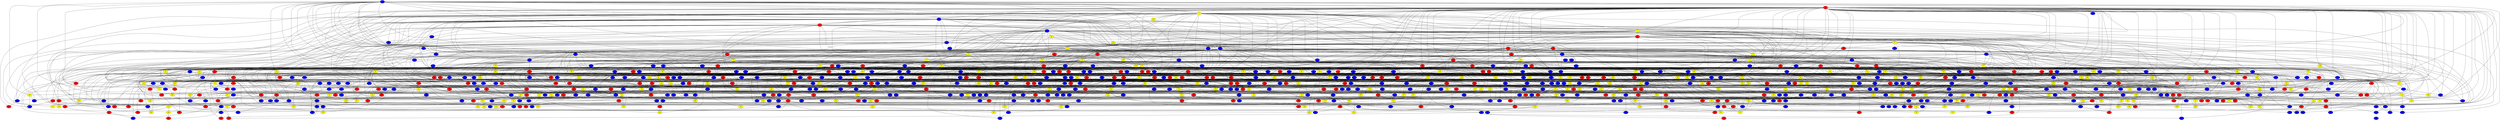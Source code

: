graph {
0 [style = filled fillcolor = blue];
1 [style = filled fillcolor = red];
2 [style = filled fillcolor = yellow];
3 [style = filled fillcolor = blue];
4 [style = filled fillcolor = yellow];
5 [style = filled fillcolor = red];
6 [style = filled fillcolor = blue];
7 [style = filled fillcolor = red];
8 [style = filled fillcolor = blue];
9 [style = filled fillcolor = yellow];
10 [style = filled fillcolor = blue];
11 [style = filled fillcolor = red];
12 [style = filled fillcolor = red];
13 [style = filled fillcolor = yellow];
14 [style = filled fillcolor = blue];
15 [style = filled fillcolor = yellow];
16 [style = filled fillcolor = red];
17 [style = filled fillcolor = blue];
18 [style = filled fillcolor = blue];
19 [style = filled fillcolor = yellow];
20 [style = filled fillcolor = blue];
21 [style = filled fillcolor = blue];
22 [style = filled fillcolor = yellow];
23 [style = filled fillcolor = blue];
24 [style = filled fillcolor = blue];
25 [style = filled fillcolor = red];
26 [style = filled fillcolor = blue];
27 [style = filled fillcolor = yellow];
28 [style = filled fillcolor = yellow];
29 [style = filled fillcolor = blue];
30 [style = filled fillcolor = blue];
31 [style = filled fillcolor = red];
32 [style = filled fillcolor = red];
33 [style = filled fillcolor = yellow];
34 [style = filled fillcolor = yellow];
35 [style = filled fillcolor = blue];
36 [style = filled fillcolor = red];
37 [style = filled fillcolor = red];
38 [style = filled fillcolor = blue];
39 [style = filled fillcolor = blue];
40 [style = filled fillcolor = yellow];
41 [style = filled fillcolor = red];
42 [style = filled fillcolor = red];
43 [style = filled fillcolor = yellow];
44 [style = filled fillcolor = yellow];
45 [style = filled fillcolor = red];
46 [style = filled fillcolor = yellow];
47 [style = filled fillcolor = yellow];
48 [style = filled fillcolor = red];
49 [style = filled fillcolor = red];
50 [style = filled fillcolor = blue];
51 [style = filled fillcolor = red];
52 [style = filled fillcolor = yellow];
53 [style = filled fillcolor = blue];
54 [style = filled fillcolor = yellow];
55 [style = filled fillcolor = red];
56 [style = filled fillcolor = yellow];
57 [style = filled fillcolor = red];
58 [style = filled fillcolor = red];
59 [style = filled fillcolor = red];
60 [style = filled fillcolor = red];
61 [style = filled fillcolor = red];
62 [style = filled fillcolor = yellow];
63 [style = filled fillcolor = blue];
64 [style = filled fillcolor = red];
65 [style = filled fillcolor = yellow];
66 [style = filled fillcolor = blue];
67 [style = filled fillcolor = blue];
68 [style = filled fillcolor = yellow];
69 [style = filled fillcolor = blue];
70 [style = filled fillcolor = blue];
71 [style = filled fillcolor = yellow];
72 [style = filled fillcolor = blue];
73 [style = filled fillcolor = yellow];
74 [style = filled fillcolor = blue];
75 [style = filled fillcolor = blue];
76 [style = filled fillcolor = blue];
77 [style = filled fillcolor = blue];
78 [style = filled fillcolor = yellow];
79 [style = filled fillcolor = red];
80 [style = filled fillcolor = blue];
81 [style = filled fillcolor = yellow];
82 [style = filled fillcolor = blue];
83 [style = filled fillcolor = red];
84 [style = filled fillcolor = red];
85 [style = filled fillcolor = blue];
86 [style = filled fillcolor = yellow];
87 [style = filled fillcolor = yellow];
88 [style = filled fillcolor = red];
89 [style = filled fillcolor = red];
90 [style = filled fillcolor = yellow];
91 [style = filled fillcolor = blue];
92 [style = filled fillcolor = red];
93 [style = filled fillcolor = blue];
94 [style = filled fillcolor = blue];
95 [style = filled fillcolor = blue];
96 [style = filled fillcolor = yellow];
97 [style = filled fillcolor = blue];
98 [style = filled fillcolor = red];
99 [style = filled fillcolor = blue];
100 [style = filled fillcolor = red];
101 [style = filled fillcolor = blue];
102 [style = filled fillcolor = blue];
103 [style = filled fillcolor = blue];
104 [style = filled fillcolor = blue];
105 [style = filled fillcolor = blue];
106 [style = filled fillcolor = yellow];
107 [style = filled fillcolor = red];
108 [style = filled fillcolor = yellow];
109 [style = filled fillcolor = blue];
110 [style = filled fillcolor = blue];
111 [style = filled fillcolor = blue];
112 [style = filled fillcolor = blue];
113 [style = filled fillcolor = blue];
114 [style = filled fillcolor = blue];
115 [style = filled fillcolor = yellow];
116 [style = filled fillcolor = yellow];
117 [style = filled fillcolor = blue];
118 [style = filled fillcolor = yellow];
119 [style = filled fillcolor = blue];
120 [style = filled fillcolor = red];
121 [style = filled fillcolor = blue];
122 [style = filled fillcolor = red];
123 [style = filled fillcolor = blue];
124 [style = filled fillcolor = red];
125 [style = filled fillcolor = yellow];
126 [style = filled fillcolor = blue];
127 [style = filled fillcolor = blue];
128 [style = filled fillcolor = yellow];
129 [style = filled fillcolor = red];
130 [style = filled fillcolor = yellow];
131 [style = filled fillcolor = yellow];
132 [style = filled fillcolor = blue];
133 [style = filled fillcolor = red];
134 [style = filled fillcolor = red];
135 [style = filled fillcolor = blue];
136 [style = filled fillcolor = red];
137 [style = filled fillcolor = blue];
138 [style = filled fillcolor = yellow];
139 [style = filled fillcolor = red];
140 [style = filled fillcolor = red];
141 [style = filled fillcolor = yellow];
142 [style = filled fillcolor = blue];
143 [style = filled fillcolor = blue];
144 [style = filled fillcolor = yellow];
145 [style = filled fillcolor = blue];
146 [style = filled fillcolor = red];
147 [style = filled fillcolor = red];
148 [style = filled fillcolor = yellow];
149 [style = filled fillcolor = blue];
150 [style = filled fillcolor = yellow];
151 [style = filled fillcolor = blue];
152 [style = filled fillcolor = red];
153 [style = filled fillcolor = blue];
154 [style = filled fillcolor = blue];
155 [style = filled fillcolor = yellow];
156 [style = filled fillcolor = yellow];
157 [style = filled fillcolor = yellow];
158 [style = filled fillcolor = blue];
159 [style = filled fillcolor = blue];
160 [style = filled fillcolor = red];
161 [style = filled fillcolor = blue];
162 [style = filled fillcolor = red];
163 [style = filled fillcolor = blue];
164 [style = filled fillcolor = red];
165 [style = filled fillcolor = yellow];
166 [style = filled fillcolor = yellow];
167 [style = filled fillcolor = blue];
168 [style = filled fillcolor = yellow];
169 [style = filled fillcolor = red];
170 [style = filled fillcolor = red];
171 [style = filled fillcolor = blue];
172 [style = filled fillcolor = yellow];
173 [style = filled fillcolor = blue];
174 [style = filled fillcolor = red];
175 [style = filled fillcolor = red];
176 [style = filled fillcolor = red];
177 [style = filled fillcolor = yellow];
178 [style = filled fillcolor = yellow];
179 [style = filled fillcolor = red];
180 [style = filled fillcolor = blue];
181 [style = filled fillcolor = red];
182 [style = filled fillcolor = yellow];
183 [style = filled fillcolor = yellow];
184 [style = filled fillcolor = red];
185 [style = filled fillcolor = yellow];
186 [style = filled fillcolor = red];
187 [style = filled fillcolor = red];
188 [style = filled fillcolor = blue];
189 [style = filled fillcolor = red];
190 [style = filled fillcolor = blue];
191 [style = filled fillcolor = blue];
192 [style = filled fillcolor = yellow];
193 [style = filled fillcolor = blue];
194 [style = filled fillcolor = blue];
195 [style = filled fillcolor = red];
196 [style = filled fillcolor = yellow];
197 [style = filled fillcolor = blue];
198 [style = filled fillcolor = yellow];
199 [style = filled fillcolor = blue];
200 [style = filled fillcolor = blue];
201 [style = filled fillcolor = red];
202 [style = filled fillcolor = blue];
203 [style = filled fillcolor = blue];
204 [style = filled fillcolor = blue];
205 [style = filled fillcolor = blue];
206 [style = filled fillcolor = blue];
207 [style = filled fillcolor = blue];
208 [style = filled fillcolor = blue];
209 [style = filled fillcolor = blue];
210 [style = filled fillcolor = blue];
211 [style = filled fillcolor = blue];
212 [style = filled fillcolor = red];
213 [style = filled fillcolor = red];
214 [style = filled fillcolor = blue];
215 [style = filled fillcolor = yellow];
216 [style = filled fillcolor = blue];
217 [style = filled fillcolor = red];
218 [style = filled fillcolor = yellow];
219 [style = filled fillcolor = yellow];
220 [style = filled fillcolor = red];
221 [style = filled fillcolor = blue];
222 [style = filled fillcolor = red];
223 [style = filled fillcolor = yellow];
224 [style = filled fillcolor = yellow];
225 [style = filled fillcolor = blue];
226 [style = filled fillcolor = blue];
227 [style = filled fillcolor = yellow];
228 [style = filled fillcolor = blue];
229 [style = filled fillcolor = yellow];
230 [style = filled fillcolor = blue];
231 [style = filled fillcolor = blue];
232 [style = filled fillcolor = blue];
233 [style = filled fillcolor = red];
234 [style = filled fillcolor = red];
235 [style = filled fillcolor = yellow];
236 [style = filled fillcolor = blue];
237 [style = filled fillcolor = yellow];
238 [style = filled fillcolor = red];
239 [style = filled fillcolor = red];
240 [style = filled fillcolor = red];
241 [style = filled fillcolor = yellow];
242 [style = filled fillcolor = yellow];
243 [style = filled fillcolor = red];
244 [style = filled fillcolor = blue];
245 [style = filled fillcolor = blue];
246 [style = filled fillcolor = red];
247 [style = filled fillcolor = yellow];
248 [style = filled fillcolor = blue];
249 [style = filled fillcolor = yellow];
250 [style = filled fillcolor = blue];
251 [style = filled fillcolor = blue];
252 [style = filled fillcolor = blue];
253 [style = filled fillcolor = blue];
254 [style = filled fillcolor = blue];
255 [style = filled fillcolor = blue];
256 [style = filled fillcolor = blue];
257 [style = filled fillcolor = red];
258 [style = filled fillcolor = yellow];
259 [style = filled fillcolor = yellow];
260 [style = filled fillcolor = red];
261 [style = filled fillcolor = red];
262 [style = filled fillcolor = yellow];
263 [style = filled fillcolor = blue];
264 [style = filled fillcolor = red];
265 [style = filled fillcolor = blue];
266 [style = filled fillcolor = blue];
267 [style = filled fillcolor = blue];
268 [style = filled fillcolor = red];
269 [style = filled fillcolor = blue];
270 [style = filled fillcolor = red];
271 [style = filled fillcolor = yellow];
272 [style = filled fillcolor = blue];
273 [style = filled fillcolor = red];
274 [style = filled fillcolor = blue];
275 [style = filled fillcolor = red];
276 [style = filled fillcolor = blue];
277 [style = filled fillcolor = red];
278 [style = filled fillcolor = blue];
279 [style = filled fillcolor = red];
280 [style = filled fillcolor = blue];
281 [style = filled fillcolor = yellow];
282 [style = filled fillcolor = red];
283 [style = filled fillcolor = blue];
284 [style = filled fillcolor = red];
285 [style = filled fillcolor = yellow];
286 [style = filled fillcolor = blue];
287 [style = filled fillcolor = yellow];
288 [style = filled fillcolor = blue];
289 [style = filled fillcolor = blue];
290 [style = filled fillcolor = blue];
291 [style = filled fillcolor = blue];
292 [style = filled fillcolor = yellow];
293 [style = filled fillcolor = blue];
294 [style = filled fillcolor = yellow];
295 [style = filled fillcolor = blue];
296 [style = filled fillcolor = yellow];
297 [style = filled fillcolor = blue];
298 [style = filled fillcolor = blue];
299 [style = filled fillcolor = blue];
300 [style = filled fillcolor = blue];
301 [style = filled fillcolor = blue];
302 [style = filled fillcolor = blue];
303 [style = filled fillcolor = yellow];
304 [style = filled fillcolor = yellow];
305 [style = filled fillcolor = blue];
306 [style = filled fillcolor = blue];
307 [style = filled fillcolor = yellow];
308 [style = filled fillcolor = blue];
309 [style = filled fillcolor = blue];
310 [style = filled fillcolor = yellow];
311 [style = filled fillcolor = blue];
312 [style = filled fillcolor = blue];
313 [style = filled fillcolor = blue];
314 [style = filled fillcolor = blue];
315 [style = filled fillcolor = red];
316 [style = filled fillcolor = blue];
317 [style = filled fillcolor = blue];
318 [style = filled fillcolor = yellow];
319 [style = filled fillcolor = yellow];
320 [style = filled fillcolor = red];
321 [style = filled fillcolor = blue];
322 [style = filled fillcolor = yellow];
323 [style = filled fillcolor = blue];
324 [style = filled fillcolor = blue];
325 [style = filled fillcolor = red];
326 [style = filled fillcolor = blue];
327 [style = filled fillcolor = yellow];
328 [style = filled fillcolor = blue];
329 [style = filled fillcolor = yellow];
330 [style = filled fillcolor = red];
331 [style = filled fillcolor = yellow];
332 [style = filled fillcolor = yellow];
333 [style = filled fillcolor = yellow];
334 [style = filled fillcolor = yellow];
335 [style = filled fillcolor = blue];
336 [style = filled fillcolor = blue];
337 [style = filled fillcolor = blue];
338 [style = filled fillcolor = yellow];
339 [style = filled fillcolor = yellow];
340 [style = filled fillcolor = blue];
341 [style = filled fillcolor = blue];
342 [style = filled fillcolor = yellow];
343 [style = filled fillcolor = red];
344 [style = filled fillcolor = blue];
345 [style = filled fillcolor = blue];
346 [style = filled fillcolor = blue];
347 [style = filled fillcolor = blue];
348 [style = filled fillcolor = yellow];
349 [style = filled fillcolor = yellow];
350 [style = filled fillcolor = blue];
351 [style = filled fillcolor = yellow];
352 [style = filled fillcolor = red];
353 [style = filled fillcolor = red];
354 [style = filled fillcolor = yellow];
355 [style = filled fillcolor = yellow];
356 [style = filled fillcolor = blue];
357 [style = filled fillcolor = red];
358 [style = filled fillcolor = yellow];
359 [style = filled fillcolor = blue];
360 [style = filled fillcolor = blue];
361 [style = filled fillcolor = red];
362 [style = filled fillcolor = red];
363 [style = filled fillcolor = yellow];
364 [style = filled fillcolor = yellow];
365 [style = filled fillcolor = red];
366 [style = filled fillcolor = red];
367 [style = filled fillcolor = blue];
368 [style = filled fillcolor = yellow];
369 [style = filled fillcolor = blue];
370 [style = filled fillcolor = yellow];
371 [style = filled fillcolor = yellow];
372 [style = filled fillcolor = blue];
373 [style = filled fillcolor = blue];
374 [style = filled fillcolor = blue];
375 [style = filled fillcolor = blue];
376 [style = filled fillcolor = red];
377 [style = filled fillcolor = blue];
378 [style = filled fillcolor = red];
379 [style = filled fillcolor = blue];
380 [style = filled fillcolor = blue];
381 [style = filled fillcolor = red];
382 [style = filled fillcolor = blue];
383 [style = filled fillcolor = blue];
384 [style = filled fillcolor = yellow];
385 [style = filled fillcolor = blue];
386 [style = filled fillcolor = red];
387 [style = filled fillcolor = blue];
388 [style = filled fillcolor = yellow];
389 [style = filled fillcolor = blue];
390 [style = filled fillcolor = blue];
391 [style = filled fillcolor = blue];
392 [style = filled fillcolor = yellow];
393 [style = filled fillcolor = yellow];
394 [style = filled fillcolor = blue];
395 [style = filled fillcolor = yellow];
396 [style = filled fillcolor = blue];
397 [style = filled fillcolor = blue];
398 [style = filled fillcolor = red];
399 [style = filled fillcolor = blue];
400 [style = filled fillcolor = blue];
401 [style = filled fillcolor = blue];
402 [style = filled fillcolor = blue];
403 [style = filled fillcolor = blue];
404 [style = filled fillcolor = blue];
405 [style = filled fillcolor = red];
406 [style = filled fillcolor = yellow];
407 [style = filled fillcolor = blue];
408 [style = filled fillcolor = yellow];
409 [style = filled fillcolor = blue];
410 [style = filled fillcolor = red];
411 [style = filled fillcolor = red];
412 [style = filled fillcolor = blue];
413 [style = filled fillcolor = yellow];
414 [style = filled fillcolor = red];
415 [style = filled fillcolor = red];
416 [style = filled fillcolor = red];
417 [style = filled fillcolor = blue];
418 [style = filled fillcolor = blue];
419 [style = filled fillcolor = blue];
420 [style = filled fillcolor = red];
421 [style = filled fillcolor = blue];
422 [style = filled fillcolor = red];
423 [style = filled fillcolor = blue];
424 [style = filled fillcolor = blue];
425 [style = filled fillcolor = red];
426 [style = filled fillcolor = yellow];
427 [style = filled fillcolor = blue];
428 [style = filled fillcolor = yellow];
429 [style = filled fillcolor = yellow];
430 [style = filled fillcolor = blue];
431 [style = filled fillcolor = yellow];
432 [style = filled fillcolor = blue];
433 [style = filled fillcolor = blue];
434 [style = filled fillcolor = blue];
435 [style = filled fillcolor = red];
436 [style = filled fillcolor = blue];
437 [style = filled fillcolor = blue];
438 [style = filled fillcolor = blue];
439 [style = filled fillcolor = yellow];
440 [style = filled fillcolor = red];
441 [style = filled fillcolor = blue];
442 [style = filled fillcolor = yellow];
443 [style = filled fillcolor = blue];
444 [style = filled fillcolor = blue];
445 [style = filled fillcolor = red];
446 [style = filled fillcolor = yellow];
447 [style = filled fillcolor = red];
448 [style = filled fillcolor = yellow];
449 [style = filled fillcolor = blue];
450 [style = filled fillcolor = red];
451 [style = filled fillcolor = yellow];
452 [style = filled fillcolor = blue];
453 [style = filled fillcolor = yellow];
454 [style = filled fillcolor = red];
455 [style = filled fillcolor = red];
456 [style = filled fillcolor = blue];
457 [style = filled fillcolor = yellow];
458 [style = filled fillcolor = red];
459 [style = filled fillcolor = blue];
460 [style = filled fillcolor = yellow];
461 [style = filled fillcolor = red];
462 [style = filled fillcolor = blue];
463 [style = filled fillcolor = red];
464 [style = filled fillcolor = blue];
465 [style = filled fillcolor = yellow];
466 [style = filled fillcolor = red];
467 [style = filled fillcolor = red];
468 [style = filled fillcolor = yellow];
469 [style = filled fillcolor = blue];
470 [style = filled fillcolor = yellow];
471 [style = filled fillcolor = red];
472 [style = filled fillcolor = blue];
473 [style = filled fillcolor = blue];
474 [style = filled fillcolor = yellow];
475 [style = filled fillcolor = blue];
476 [style = filled fillcolor = red];
477 [style = filled fillcolor = yellow];
478 [style = filled fillcolor = blue];
479 [style = filled fillcolor = red];
480 [style = filled fillcolor = blue];
481 [style = filled fillcolor = blue];
482 [style = filled fillcolor = yellow];
483 [style = filled fillcolor = red];
484 [style = filled fillcolor = blue];
485 [style = filled fillcolor = blue];
486 [style = filled fillcolor = blue];
487 [style = filled fillcolor = blue];
488 [style = filled fillcolor = yellow];
489 [style = filled fillcolor = blue];
490 [style = filled fillcolor = yellow];
491 [style = filled fillcolor = blue];
492 [style = filled fillcolor = yellow];
493 [style = filled fillcolor = blue];
494 [style = filled fillcolor = blue];
495 [style = filled fillcolor = red];
496 [style = filled fillcolor = yellow];
497 [style = filled fillcolor = blue];
498 [style = filled fillcolor = red];
499 [style = filled fillcolor = yellow];
500 [style = filled fillcolor = red];
501 [style = filled fillcolor = red];
502 [style = filled fillcolor = yellow];
503 [style = filled fillcolor = red];
504 [style = filled fillcolor = blue];
505 [style = filled fillcolor = red];
506 [style = filled fillcolor = yellow];
507 [style = filled fillcolor = blue];
508 [style = filled fillcolor = red];
509 [style = filled fillcolor = red];
510 [style = filled fillcolor = red];
511 [style = filled fillcolor = yellow];
512 [style = filled fillcolor = yellow];
513 [style = filled fillcolor = red];
514 [style = filled fillcolor = blue];
515 [style = filled fillcolor = blue];
516 [style = filled fillcolor = blue];
517 [style = filled fillcolor = blue];
518 [style = filled fillcolor = yellow];
519 [style = filled fillcolor = red];
520 [style = filled fillcolor = yellow];
521 [style = filled fillcolor = yellow];
522 [style = filled fillcolor = blue];
523 [style = filled fillcolor = blue];
524 [style = filled fillcolor = red];
525 [style = filled fillcolor = red];
526 [style = filled fillcolor = blue];
527 [style = filled fillcolor = yellow];
528 [style = filled fillcolor = red];
529 [style = filled fillcolor = red];
530 [style = filled fillcolor = yellow];
531 [style = filled fillcolor = red];
532 [style = filled fillcolor = blue];
533 [style = filled fillcolor = blue];
534 [style = filled fillcolor = red];
535 [style = filled fillcolor = blue];
536 [style = filled fillcolor = yellow];
537 [style = filled fillcolor = blue];
538 [style = filled fillcolor = red];
539 [style = filled fillcolor = blue];
540 [style = filled fillcolor = yellow];
541 [style = filled fillcolor = red];
542 [style = filled fillcolor = blue];
543 [style = filled fillcolor = red];
544 [style = filled fillcolor = red];
545 [style = filled fillcolor = blue];
546 [style = filled fillcolor = yellow];
547 [style = filled fillcolor = blue];
548 [style = filled fillcolor = blue];
549 [style = filled fillcolor = red];
550 [style = filled fillcolor = blue];
551 [style = filled fillcolor = yellow];
552 [style = filled fillcolor = blue];
553 [style = filled fillcolor = blue];
554 [style = filled fillcolor = yellow];
555 [style = filled fillcolor = blue];
556 [style = filled fillcolor = blue];
557 [style = filled fillcolor = blue];
558 [style = filled fillcolor = blue];
559 [style = filled fillcolor = blue];
560 [style = filled fillcolor = yellow];
561 [style = filled fillcolor = yellow];
562 [style = filled fillcolor = blue];
563 [style = filled fillcolor = blue];
564 [style = filled fillcolor = blue];
565 [style = filled fillcolor = red];
566 [style = filled fillcolor = blue];
567 [style = filled fillcolor = blue];
568 [style = filled fillcolor = yellow];
569 [style = filled fillcolor = blue];
570 [style = filled fillcolor = blue];
571 [style = filled fillcolor = yellow];
572 [style = filled fillcolor = red];
573 [style = filled fillcolor = blue];
574 [style = filled fillcolor = yellow];
575 [style = filled fillcolor = red];
576 [style = filled fillcolor = blue];
577 [style = filled fillcolor = yellow];
578 [style = filled fillcolor = blue];
579 [style = filled fillcolor = blue];
580 [style = filled fillcolor = blue];
581 [style = filled fillcolor = red];
582 [style = filled fillcolor = blue];
583 [style = filled fillcolor = red];
584 [style = filled fillcolor = yellow];
585 [style = filled fillcolor = blue];
586 [style = filled fillcolor = blue];
587 [style = filled fillcolor = yellow];
588 [style = filled fillcolor = blue];
589 [style = filled fillcolor = red];
590 [style = filled fillcolor = yellow];
591 [style = filled fillcolor = yellow];
592 [style = filled fillcolor = yellow];
593 [style = filled fillcolor = yellow];
594 [style = filled fillcolor = yellow];
595 [style = filled fillcolor = blue];
596 [style = filled fillcolor = red];
597 [style = filled fillcolor = blue];
598 [style = filled fillcolor = yellow];
599 [style = filled fillcolor = red];
600 [style = filled fillcolor = blue];
601 [style = filled fillcolor = red];
602 [style = filled fillcolor = yellow];
603 [style = filled fillcolor = yellow];
604 [style = filled fillcolor = red];
605 [style = filled fillcolor = red];
606 [style = filled fillcolor = blue];
607 [style = filled fillcolor = red];
608 [style = filled fillcolor = yellow];
609 [style = filled fillcolor = yellow];
610 [style = filled fillcolor = red];
611 [style = filled fillcolor = yellow];
612 [style = filled fillcolor = yellow];
613 [style = filled fillcolor = red];
614 [style = filled fillcolor = red];
615 [style = filled fillcolor = red];
616 [style = filled fillcolor = blue];
617 [style = filled fillcolor = red];
618 [style = filled fillcolor = blue];
619 [style = filled fillcolor = blue];
620 [style = filled fillcolor = blue];
621 [style = filled fillcolor = blue];
622 [style = filled fillcolor = yellow];
623 [style = filled fillcolor = red];
624 [style = filled fillcolor = yellow];
625 [style = filled fillcolor = yellow];
626 [style = filled fillcolor = yellow];
627 [style = filled fillcolor = red];
628 [style = filled fillcolor = blue];
629 [style = filled fillcolor = yellow];
630 [style = filled fillcolor = red];
631 [style = filled fillcolor = blue];
632 [style = filled fillcolor = yellow];
633 [style = filled fillcolor = yellow];
634 [style = filled fillcolor = red];
635 [style = filled fillcolor = blue];
636 [style = filled fillcolor = yellow];
637 [style = filled fillcolor = red];
638 [style = filled fillcolor = red];
639 [style = filled fillcolor = blue];
640 [style = filled fillcolor = red];
641 [style = filled fillcolor = blue];
642 [style = filled fillcolor = blue];
643 [style = filled fillcolor = yellow];
644 [style = filled fillcolor = yellow];
645 [style = filled fillcolor = blue];
646 [style = filled fillcolor = red];
647 [style = filled fillcolor = red];
648 [style = filled fillcolor = blue];
649 [style = filled fillcolor = blue];
650 [style = filled fillcolor = yellow];
651 [style = filled fillcolor = blue];
652 [style = filled fillcolor = blue];
653 [style = filled fillcolor = blue];
654 [style = filled fillcolor = blue];
655 [style = filled fillcolor = blue];
656 [style = filled fillcolor = blue];
657 [style = filled fillcolor = red];
658 [style = filled fillcolor = blue];
659 [style = filled fillcolor = blue];
660 [style = filled fillcolor = blue];
661 [style = filled fillcolor = yellow];
662 [style = filled fillcolor = red];
663 [style = filled fillcolor = blue];
664 [style = filled fillcolor = blue];
665 [style = filled fillcolor = red];
666 [style = filled fillcolor = blue];
667 [style = filled fillcolor = red];
668 [style = filled fillcolor = blue];
669 [style = filled fillcolor = blue];
670 [style = filled fillcolor = yellow];
671 [style = filled fillcolor = yellow];
672 [style = filled fillcolor = red];
673 [style = filled fillcolor = red];
674 [style = filled fillcolor = red];
675 [style = filled fillcolor = blue];
676 [style = filled fillcolor = blue];
677 [style = filled fillcolor = red];
678 [style = filled fillcolor = yellow];
679 [style = filled fillcolor = red];
680 [style = filled fillcolor = red];
681 [style = filled fillcolor = yellow];
682 [style = filled fillcolor = yellow];
683 [style = filled fillcolor = yellow];
684 [style = filled fillcolor = yellow];
685 [style = filled fillcolor = blue];
686 [style = filled fillcolor = yellow];
687 [style = filled fillcolor = blue];
688 [style = filled fillcolor = yellow];
689 [style = filled fillcolor = blue];
690 [style = filled fillcolor = red];
691 [style = filled fillcolor = red];
692 [style = filled fillcolor = yellow];
693 [style = filled fillcolor = blue];
694 [style = filled fillcolor = yellow];
695 [style = filled fillcolor = yellow];
696 [style = filled fillcolor = blue];
697 [style = filled fillcolor = yellow];
698 [style = filled fillcolor = blue];
699 [style = filled fillcolor = blue];
700 [style = filled fillcolor = blue];
701 [style = filled fillcolor = blue];
702 [style = filled fillcolor = yellow];
703 [style = filled fillcolor = blue];
704 [style = filled fillcolor = red];
705 [style = filled fillcolor = red];
706 [style = filled fillcolor = blue];
707 [style = filled fillcolor = red];
708 [style = filled fillcolor = red];
709 [style = filled fillcolor = blue];
710 [style = filled fillcolor = yellow];
711 [style = filled fillcolor = yellow];
712 [style = filled fillcolor = blue];
713 [style = filled fillcolor = blue];
714 [style = filled fillcolor = blue];
715 [style = filled fillcolor = yellow];
716 [style = filled fillcolor = red];
717 [style = filled fillcolor = red];
718 [style = filled fillcolor = yellow];
719 [style = filled fillcolor = blue];
720 [style = filled fillcolor = blue];
721 [style = filled fillcolor = yellow];
722 [style = filled fillcolor = blue];
723 [style = filled fillcolor = yellow];
724 [style = filled fillcolor = red];
725 [style = filled fillcolor = blue];
726 [style = filled fillcolor = red];
727 [style = filled fillcolor = yellow];
728 [style = filled fillcolor = yellow];
729 [style = filled fillcolor = red];
730 [style = filled fillcolor = red];
731 [style = filled fillcolor = yellow];
732 [style = filled fillcolor = yellow];
733 [style = filled fillcolor = blue];
734 [style = filled fillcolor = red];
735 [style = filled fillcolor = red];
736 [style = filled fillcolor = blue];
737 [style = filled fillcolor = blue];
738 [style = filled fillcolor = blue];
739 [style = filled fillcolor = yellow];
740 [style = filled fillcolor = blue];
741 [style = filled fillcolor = blue];
742 [style = filled fillcolor = blue];
743 [style = filled fillcolor = blue];
744 [style = filled fillcolor = blue];
745 [style = filled fillcolor = blue];
746 [style = filled fillcolor = blue];
747 [style = filled fillcolor = yellow];
748 [style = filled fillcolor = blue];
749 [style = filled fillcolor = yellow];
750 [style = filled fillcolor = red];
751 [style = filled fillcolor = blue];
752 [style = filled fillcolor = blue];
753 [style = filled fillcolor = red];
754 [style = filled fillcolor = red];
755 [style = filled fillcolor = blue];
756 [style = filled fillcolor = red];
757 [style = filled fillcolor = red];
758 [style = filled fillcolor = blue];
759 [style = filled fillcolor = red];
760 [style = filled fillcolor = blue];
761 [style = filled fillcolor = blue];
762 [style = filled fillcolor = blue];
763 [style = filled fillcolor = red];
764 [style = filled fillcolor = yellow];
765 [style = filled fillcolor = red];
766 [style = filled fillcolor = blue];
767 [style = filled fillcolor = yellow];
768 [style = filled fillcolor = yellow];
769 [style = filled fillcolor = blue];
770 [style = filled fillcolor = blue];
771 [style = filled fillcolor = red];
772 [style = filled fillcolor = blue];
773 [style = filled fillcolor = blue];
774 [style = filled fillcolor = red];
775 [style = filled fillcolor = red];
776 [style = filled fillcolor = yellow];
777 [style = filled fillcolor = red];
778 [style = filled fillcolor = red];
779 [style = filled fillcolor = blue];
780 [style = filled fillcolor = blue];
781 [style = filled fillcolor = yellow];
782 [style = filled fillcolor = blue];
783 [style = filled fillcolor = blue];
784 [style = filled fillcolor = blue];
785 [style = filled fillcolor = blue];
786 [style = filled fillcolor = blue];
787 [style = filled fillcolor = yellow];
788 [style = filled fillcolor = yellow];
789 [style = filled fillcolor = red];
790 [style = filled fillcolor = blue];
791 [style = filled fillcolor = yellow];
792 [style = filled fillcolor = yellow];
793 [style = filled fillcolor = blue];
794 [style = filled fillcolor = yellow];
795 [style = filled fillcolor = blue];
796 [style = filled fillcolor = blue];
797 [style = filled fillcolor = yellow];
798 [style = filled fillcolor = red];
799 [style = filled fillcolor = blue];
800 [style = filled fillcolor = yellow];
801 [style = filled fillcolor = yellow];
802 [style = filled fillcolor = blue];
803 [style = filled fillcolor = blue];
804 [style = filled fillcolor = yellow];
805 [style = filled fillcolor = blue];
806 [style = filled fillcolor = blue];
807 [style = filled fillcolor = red];
808 [style = filled fillcolor = blue];
809 [style = filled fillcolor = yellow];
810 [style = filled fillcolor = blue];
811 [style = filled fillcolor = red];
812 [style = filled fillcolor = red];
813 [style = filled fillcolor = blue];
814 [style = filled fillcolor = yellow];
815 [style = filled fillcolor = red];
816 [style = filled fillcolor = red];
817 [style = filled fillcolor = yellow];
818 [style = filled fillcolor = red];
819 [style = filled fillcolor = blue];
820 [style = filled fillcolor = blue];
821 [style = filled fillcolor = red];
822 [style = filled fillcolor = yellow];
823 [style = filled fillcolor = blue];
824 [style = filled fillcolor = blue];
825 [style = filled fillcolor = red];
826 [style = filled fillcolor = blue];
827 [style = filled fillcolor = yellow];
828 [style = filled fillcolor = yellow];
829 [style = filled fillcolor = blue];
830 [style = filled fillcolor = red];
831 [style = filled fillcolor = red];
832 [style = filled fillcolor = red];
833 [style = filled fillcolor = blue];
834 [style = filled fillcolor = yellow];
835 [style = filled fillcolor = yellow];
836 [style = filled fillcolor = yellow];
837 [style = filled fillcolor = blue];
838 [style = filled fillcolor = blue];
839 [style = filled fillcolor = blue];
840 [style = filled fillcolor = yellow];
841 [style = filled fillcolor = red];
842 [style = filled fillcolor = yellow];
843 [style = filled fillcolor = blue];
844 [style = filled fillcolor = yellow];
845 [style = filled fillcolor = blue];
846 [style = filled fillcolor = red];
847 [style = filled fillcolor = blue];
848 [style = filled fillcolor = yellow];
849 [style = filled fillcolor = blue];
850 [style = filled fillcolor = blue];
0 -- 5;
0 -- 8;
0 -- 11;
0 -- 13;
0 -- 18;
0 -- 20;
0 -- 35;
0 -- 53;
0 -- 54;
0 -- 62;
0 -- 63;
0 -- 72;
0 -- 113;
0 -- 115;
0 -- 123;
0 -- 128;
0 -- 140;
0 -- 158;
0 -- 169;
0 -- 215;
0 -- 232;
0 -- 239;
0 -- 276;
0 -- 355;
0 -- 363;
0 -- 449;
0 -- 604;
0 -- 674;
0 -- 698;
0 -- 4;
0 -- 3;
0 -- 2;
0 -- 1;
0 -- 710;
1 -- 2;
1 -- 3;
1 -- 4;
1 -- 7;
1 -- 9;
1 -- 10;
1 -- 16;
1 -- 21;
1 -- 22;
1 -- 24;
1 -- 33;
1 -- 38;
1 -- 51;
1 -- 56;
1 -- 59;
1 -- 65;
1 -- 68;
1 -- 80;
1 -- 82;
1 -- 87;
1 -- 89;
1 -- 95;
1 -- 99;
1 -- 108;
1 -- 111;
1 -- 112;
1 -- 119;
1 -- 129;
1 -- 135;
1 -- 136;
1 -- 152;
1 -- 155;
1 -- 157;
1 -- 168;
1 -- 176;
1 -- 194;
1 -- 200;
1 -- 202;
1 -- 207;
1 -- 214;
1 -- 223;
1 -- 224;
1 -- 244;
1 -- 259;
1 -- 268;
1 -- 282;
1 -- 285;
1 -- 297;
1 -- 325;
1 -- 337;
1 -- 348;
1 -- 349;
1 -- 357;
1 -- 375;
1 -- 408;
1 -- 424;
1 -- 425;
1 -- 429;
1 -- 430;
1 -- 434;
1 -- 468;
1 -- 478;
1 -- 492;
1 -- 513;
1 -- 514;
1 -- 528;
1 -- 534;
1 -- 544;
1 -- 550;
1 -- 570;
1 -- 578;
1 -- 610;
1 -- 687;
1 -- 693;
1 -- 707;
1 -- 756;
1 -- 760;
1 -- 778;
1 -- 785;
1 -- 819;
1 -- 829;
1 -- 838;
2 -- 3;
2 -- 4;
2 -- 5;
2 -- 6;
2 -- 8;
2 -- 11;
2 -- 12;
2 -- 23;
2 -- 25;
2 -- 39;
2 -- 46;
2 -- 59;
2 -- 66;
2 -- 72;
2 -- 78;
2 -- 91;
2 -- 92;
2 -- 101;
2 -- 106;
2 -- 135;
2 -- 144;
2 -- 151;
2 -- 161;
2 -- 172;
2 -- 209;
2 -- 252;
2 -- 257;
2 -- 292;
2 -- 343;
2 -- 383;
2 -- 485;
2 -- 633;
2 -- 636;
2 -- 655;
2 -- 658;
2 -- 673;
2 -- 688;
2 -- 705;
2 -- 727;
2 -- 753;
2 -- 759;
2 -- 806;
2 -- 827;
2 -- 844;
3 -- 5;
3 -- 6;
3 -- 9;
3 -- 14;
3 -- 19;
3 -- 21;
3 -- 23;
3 -- 24;
3 -- 26;
3 -- 50;
3 -- 52;
3 -- 58;
3 -- 73;
3 -- 76;
3 -- 109;
3 -- 126;
3 -- 134;
3 -- 156;
3 -- 163;
3 -- 171;
3 -- 186;
3 -- 227;
3 -- 273;
3 -- 373;
3 -- 377;
3 -- 402;
3 -- 406;
3 -- 414;
3 -- 417;
3 -- 438;
3 -- 588;
3 -- 603;
3 -- 626;
3 -- 636;
3 -- 786;
3 -- 822;
3 -- 833;
4 -- 7;
4 -- 12;
4 -- 15;
4 -- 23;
4 -- 41;
4 -- 43;
4 -- 47;
4 -- 64;
4 -- 66;
4 -- 67;
4 -- 104;
4 -- 114;
4 -- 141;
4 -- 180;
4 -- 189;
4 -- 197;
4 -- 211;
4 -- 266;
4 -- 390;
4 -- 450;
4 -- 485;
4 -- 502;
4 -- 528;
4 -- 574;
4 -- 587;
4 -- 626;
4 -- 639;
4 -- 701;
4 -- 709;
4 -- 784;
5 -- 6;
5 -- 10;
5 -- 15;
5 -- 16;
5 -- 17;
5 -- 22;
5 -- 73;
5 -- 142;
5 -- 161;
5 -- 220;
5 -- 293;
5 -- 328;
5 -- 564;
5 -- 643;
5 -- 660;
5 -- 672;
5 -- 746;
5 -- 764;
5 -- 814;
5 -- 841;
6 -- 7;
6 -- 13;
6 -- 14;
6 -- 31;
6 -- 41;
6 -- 43;
6 -- 59;
6 -- 85;
6 -- 104;
6 -- 132;
6 -- 139;
6 -- 158;
6 -- 184;
6 -- 245;
6 -- 329;
6 -- 337;
6 -- 347;
6 -- 352;
6 -- 536;
6 -- 592;
6 -- 611;
6 -- 629;
6 -- 648;
6 -- 658;
6 -- 661;
6 -- 790;
6 -- 830;
6 -- 849;
7 -- 8;
7 -- 9;
7 -- 12;
7 -- 21;
7 -- 26;
7 -- 27;
7 -- 40;
7 -- 52;
7 -- 71;
7 -- 83;
7 -- 88;
7 -- 103;
7 -- 126;
7 -- 131;
7 -- 152;
7 -- 169;
7 -- 177;
7 -- 208;
7 -- 302;
7 -- 389;
7 -- 576;
7 -- 690;
7 -- 692;
7 -- 749;
7 -- 755;
8 -- 42;
8 -- 57;
8 -- 94;
8 -- 189;
8 -- 295;
8 -- 333;
8 -- 395;
8 -- 421;
8 -- 458;
8 -- 771;
9 -- 11;
9 -- 16;
9 -- 18;
9 -- 41;
9 -- 70;
9 -- 86;
9 -- 98;
9 -- 100;
9 -- 125;
9 -- 138;
9 -- 169;
9 -- 178;
9 -- 193;
9 -- 314;
9 -- 317;
9 -- 385;
9 -- 575;
9 -- 579;
9 -- 648;
9 -- 687;
9 -- 712;
9 -- 761;
9 -- 813;
9 -- 815;
10 -- 215;
10 -- 361;
10 -- 388;
10 -- 604;
10 -- 614;
10 -- 622;
10 -- 677;
11 -- 22;
11 -- 28;
11 -- 48;
11 -- 357;
11 -- 422;
11 -- 514;
11 -- 647;
11 -- 651;
12 -- 17;
12 -- 20;
12 -- 33;
12 -- 36;
12 -- 45;
12 -- 56;
12 -- 81;
12 -- 105;
12 -- 122;
12 -- 141;
12 -- 167;
12 -- 170;
12 -- 202;
12 -- 206;
12 -- 247;
12 -- 288;
12 -- 305;
12 -- 346;
12 -- 385;
12 -- 405;
12 -- 430;
12 -- 471;
12 -- 593;
12 -- 636;
12 -- 701;
12 -- 703;
12 -- 740;
12 -- 762;
13 -- 19;
13 -- 27;
13 -- 75;
13 -- 78;
13 -- 89;
13 -- 122;
13 -- 201;
13 -- 257;
13 -- 283;
13 -- 447;
13 -- 487;
13 -- 589;
13 -- 678;
13 -- 719;
14 -- 15;
14 -- 24;
14 -- 35;
14 -- 38;
14 -- 53;
14 -- 55;
14 -- 57;
14 -- 128;
14 -- 143;
14 -- 162;
14 -- 174;
14 -- 244;
14 -- 345;
14 -- 439;
14 -- 503;
14 -- 512;
14 -- 578;
14 -- 735;
15 -- 20;
15 -- 26;
15 -- 32;
15 -- 34;
15 -- 54;
15 -- 118;
15 -- 160;
15 -- 177;
15 -- 394;
15 -- 559;
15 -- 671;
15 -- 760;
15 -- 771;
16 -- 17;
16 -- 18;
16 -- 28;
16 -- 29;
16 -- 30;
16 -- 35;
16 -- 49;
16 -- 137;
16 -- 186;
16 -- 205;
16 -- 228;
16 -- 317;
16 -- 527;
16 -- 566;
16 -- 574;
16 -- 588;
16 -- 744;
17 -- 19;
17 -- 29;
17 -- 30;
17 -- 37;
17 -- 61;
17 -- 149;
17 -- 255;
17 -- 275;
17 -- 291;
17 -- 344;
17 -- 404;
17 -- 577;
17 -- 638;
17 -- 696;
17 -- 829;
18 -- 27;
18 -- 46;
18 -- 48;
18 -- 66;
18 -- 74;
18 -- 150;
18 -- 182;
18 -- 332;
18 -- 371;
18 -- 468;
18 -- 846;
19 -- 34;
19 -- 48;
19 -- 54;
19 -- 86;
19 -- 105;
19 -- 130;
19 -- 168;
19 -- 192;
19 -- 305;
19 -- 351;
19 -- 463;
19 -- 590;
19 -- 597;
19 -- 667;
20 -- 40;
20 -- 46;
20 -- 134;
20 -- 216;
20 -- 228;
20 -- 309;
20 -- 451;
20 -- 576;
20 -- 657;
20 -- 718;
21 -- 32;
21 -- 47;
21 -- 87;
21 -- 94;
21 -- 149;
21 -- 152;
21 -- 203;
21 -- 267;
21 -- 330;
21 -- 353;
21 -- 685;
21 -- 702;
21 -- 738;
21 -- 795;
22 -- 31;
22 -- 39;
22 -- 45;
22 -- 49;
22 -- 69;
22 -- 118;
22 -- 122;
22 -- 179;
22 -- 185;
22 -- 199;
22 -- 216;
22 -- 271;
22 -- 283;
22 -- 305;
22 -- 363;
22 -- 462;
22 -- 494;
22 -- 714;
22 -- 761;
22 -- 825;
23 -- 32;
23 -- 34;
23 -- 36;
23 -- 60;
23 -- 98;
23 -- 107;
23 -- 129;
23 -- 130;
23 -- 146;
23 -- 176;
23 -- 195;
23 -- 233;
23 -- 319;
23 -- 384;
23 -- 534;
23 -- 587;
24 -- 51;
24 -- 55;
24 -- 61;
24 -- 71;
24 -- 104;
24 -- 130;
24 -- 162;
24 -- 338;
24 -- 443;
24 -- 472;
24 -- 575;
24 -- 581;
25 -- 30;
25 -- 84;
25 -- 101;
25 -- 121;
25 -- 148;
25 -- 153;
25 -- 159;
25 -- 177;
25 -- 230;
25 -- 231;
25 -- 294;
25 -- 301;
25 -- 311;
25 -- 317;
25 -- 337;
25 -- 350;
25 -- 412;
25 -- 461;
25 -- 495;
25 -- 620;
25 -- 675;
25 -- 689;
25 -- 823;
26 -- 37;
26 -- 60;
26 -- 157;
26 -- 250;
26 -- 303;
26 -- 306;
26 -- 307;
26 -- 413;
26 -- 473;
26 -- 481;
26 -- 683;
27 -- 75;
27 -- 294;
27 -- 591;
27 -- 846;
28 -- 62;
28 -- 79;
28 -- 80;
28 -- 115;
28 -- 155;
28 -- 229;
28 -- 277;
28 -- 302;
28 -- 410;
28 -- 436;
28 -- 524;
28 -- 584;
28 -- 628;
28 -- 699;
28 -- 752;
28 -- 835;
28 -- 843;
29 -- 36;
29 -- 42;
29 -- 141;
29 -- 164;
29 -- 185;
29 -- 336;
29 -- 347;
29 -- 592;
29 -- 621;
30 -- 99;
30 -- 585;
31 -- 61;
31 -- 70;
31 -- 133;
31 -- 154;
31 -- 166;
31 -- 170;
31 -- 180;
31 -- 202;
31 -- 209;
31 -- 221;
31 -- 236;
31 -- 261;
31 -- 265;
31 -- 278;
31 -- 306;
31 -- 309;
31 -- 318;
31 -- 330;
31 -- 366;
31 -- 376;
31 -- 416;
31 -- 423;
31 -- 427;
31 -- 506;
31 -- 519;
31 -- 695;
31 -- 699;
31 -- 765;
31 -- 773;
31 -- 783;
32 -- 33;
32 -- 40;
32 -- 77;
32 -- 79;
32 -- 84;
32 -- 123;
32 -- 138;
32 -- 210;
32 -- 245;
32 -- 312;
32 -- 650;
32 -- 730;
33 -- 57;
33 -- 81;
33 -- 103;
33 -- 112;
33 -- 140;
33 -- 254;
33 -- 348;
33 -- 371;
33 -- 417;
33 -- 493;
33 -- 507;
33 -- 602;
33 -- 672;
33 -- 686;
33 -- 719;
33 -- 733;
34 -- 117;
34 -- 137;
34 -- 164;
34 -- 241;
34 -- 250;
34 -- 274;
34 -- 318;
34 -- 331;
34 -- 426;
34 -- 489;
34 -- 491;
34 -- 532;
34 -- 733;
35 -- 86;
35 -- 89;
35 -- 93;
35 -- 165;
35 -- 174;
35 -- 184;
35 -- 256;
35 -- 279;
35 -- 282;
35 -- 360;
35 -- 402;
35 -- 434;
35 -- 475;
35 -- 753;
35 -- 769;
35 -- 777;
35 -- 843;
36 -- 37;
36 -- 38;
36 -- 92;
36 -- 97;
36 -- 114;
36 -- 148;
36 -- 214;
36 -- 272;
36 -- 331;
36 -- 355;
36 -- 384;
36 -- 420;
36 -- 521;
36 -- 573;
36 -- 591;
36 -- 597;
36 -- 616;
36 -- 682;
37 -- 52;
37 -- 73;
37 -- 108;
37 -- 114;
37 -- 193;
37 -- 203;
37 -- 240;
37 -- 264;
37 -- 387;
37 -- 418;
38 -- 49;
38 -- 90;
38 -- 121;
38 -- 246;
38 -- 345;
38 -- 367;
38 -- 401;
38 -- 644;
38 -- 783;
39 -- 45;
39 -- 69;
39 -- 71;
39 -- 78;
39 -- 92;
39 -- 119;
39 -- 134;
39 -- 182;
39 -- 232;
39 -- 315;
39 -- 362;
39 -- 367;
39 -- 407;
39 -- 433;
39 -- 440;
39 -- 464;
39 -- 483;
39 -- 507;
39 -- 553;
39 -- 629;
39 -- 660;
39 -- 666;
39 -- 818;
39 -- 840;
40 -- 63;
40 -- 81;
40 -- 100;
40 -- 205;
40 -- 352;
40 -- 419;
40 -- 429;
40 -- 533;
40 -- 562;
40 -- 563;
40 -- 583;
40 -- 617;
40 -- 629;
40 -- 656;
40 -- 789;
40 -- 829;
41 -- 100;
41 -- 136;
41 -- 190;
41 -- 200;
41 -- 409;
41 -- 511;
42 -- 44;
42 -- 64;
42 -- 90;
42 -- 147;
42 -- 199;
42 -- 218;
42 -- 219;
42 -- 314;
42 -- 326;
42 -- 365;
42 -- 440;
42 -- 454;
42 -- 592;
42 -- 594;
42 -- 752;
42 -- 796;
42 -- 800;
43 -- 120;
43 -- 207;
43 -- 536;
43 -- 589;
43 -- 626;
44 -- 47;
44 -- 128;
44 -- 220;
44 -- 338;
44 -- 497;
44 -- 641;
45 -- 76;
45 -- 91;
45 -- 428;
45 -- 490;
46 -- 200;
46 -- 289;
46 -- 361;
46 -- 522;
46 -- 581;
47 -- 74;
47 -- 106;
47 -- 173;
47 -- 304;
47 -- 323;
47 -- 396;
47 -- 413;
47 -- 473;
47 -- 531;
47 -- 625;
47 -- 757;
48 -- 70;
48 -- 154;
48 -- 194;
48 -- 228;
48 -- 229;
48 -- 356;
48 -- 448;
48 -- 464;
48 -- 742;
49 -- 50;
49 -- 51;
49 -- 94;
49 -- 113;
49 -- 216;
49 -- 313;
49 -- 736;
50 -- 91;
50 -- 364;
50 -- 429;
50 -- 728;
51 -- 452;
52 -- 72;
52 -- 124;
52 -- 127;
52 -- 132;
52 -- 156;
52 -- 173;
52 -- 196;
52 -- 234;
52 -- 808;
53 -- 83;
53 -- 459;
53 -- 588;
54 -- 58;
54 -- 138;
54 -- 145;
54 -- 159;
54 -- 207;
54 -- 226;
54 -- 270;
54 -- 414;
54 -- 501;
54 -- 563;
54 -- 639;
54 -- 696;
54 -- 732;
54 -- 773;
55 -- 95;
55 -- 98;
55 -- 110;
55 -- 369;
55 -- 441;
55 -- 471;
56 -- 82;
56 -- 85;
56 -- 121;
56 -- 157;
56 -- 252;
56 -- 307;
56 -- 453;
56 -- 541;
57 -- 58;
57 -- 74;
57 -- 97;
57 -- 331;
57 -- 347;
57 -- 358;
57 -- 394;
57 -- 451;
57 -- 472;
57 -- 483;
57 -- 669;
57 -- 837;
58 -- 67;
58 -- 76;
58 -- 87;
58 -- 301;
58 -- 304;
58 -- 399;
58 -- 415;
58 -- 501;
58 -- 642;
59 -- 60;
59 -- 144;
59 -- 351;
59 -- 403;
59 -- 504;
59 -- 559;
59 -- 803;
60 -- 178;
60 -- 603;
60 -- 697;
60 -- 787;
60 -- 798;
61 -- 535;
62 -- 77;
62 -- 96;
62 -- 191;
62 -- 234;
62 -- 261;
62 -- 323;
62 -- 424;
62 -- 435;
62 -- 467;
62 -- 473;
62 -- 505;
62 -- 515;
62 -- 520;
62 -- 538;
62 -- 617;
62 -- 731;
62 -- 762;
62 -- 806;
62 -- 821;
63 -- 68;
63 -- 93;
63 -- 135;
63 -- 154;
63 -- 195;
63 -- 411;
63 -- 688;
63 -- 832;
64 -- 139;
64 -- 248;
64 -- 259;
64 -- 353;
64 -- 368;
65 -- 160;
65 -- 543;
65 -- 641;
65 -- 661;
65 -- 757;
65 -- 824;
65 -- 846;
66 -- 83;
66 -- 96;
66 -- 103;
66 -- 116;
66 -- 466;
67 -- 289;
67 -- 556;
68 -- 143;
68 -- 308;
68 -- 328;
68 -- 407;
68 -- 455;
68 -- 784;
69 -- 158;
69 -- 206;
69 -- 266;
69 -- 274;
69 -- 447;
69 -- 466;
69 -- 522;
69 -- 676;
69 -- 704;
69 -- 710;
69 -- 828;
70 -- 146;
70 -- 205;
70 -- 271;
70 -- 295;
70 -- 334;
70 -- 459;
70 -- 521;
71 -- 129;
71 -- 131;
71 -- 206;
71 -- 219;
71 -- 251;
71 -- 296;
71 -- 631;
71 -- 679;
72 -- 272;
72 -- 691;
72 -- 782;
72 -- 823;
73 -- 221;
73 -- 284;
73 -- 422;
73 -- 549;
73 -- 598;
73 -- 779;
73 -- 782;
74 -- 117;
74 -- 120;
74 -- 221;
74 -- 311;
74 -- 557;
74 -- 760;
74 -- 848;
75 -- 261;
75 -- 280;
75 -- 341;
75 -- 489;
76 -- 106;
76 -- 234;
76 -- 239;
76 -- 374;
76 -- 388;
76 -- 394;
76 -- 577;
76 -- 741;
76 -- 793;
77 -- 190;
77 -- 237;
77 -- 262;
77 -- 390;
77 -- 480;
77 -- 518;
77 -- 519;
77 -- 708;
77 -- 715;
77 -- 774;
78 -- 403;
78 -- 613;
78 -- 643;
79 -- 220;
80 -- 172;
80 -- 187;
80 -- 464;
80 -- 477;
80 -- 545;
80 -- 598;
80 -- 694;
80 -- 743;
81 -- 191;
81 -- 312;
81 -- 328;
81 -- 378;
81 -- 662;
82 -- 160;
82 -- 188;
82 -- 224;
82 -- 353;
82 -- 655;
82 -- 735;
82 -- 796;
83 -- 93;
83 -- 132;
83 -- 140;
83 -- 171;
83 -- 273;
83 -- 308;
83 -- 310;
83 -- 322;
83 -- 341;
83 -- 342;
83 -- 380;
83 -- 491;
83 -- 557;
83 -- 692;
83 -- 816;
83 -- 842;
84 -- 174;
84 -- 231;
84 -- 275;
84 -- 312;
84 -- 349;
84 -- 356;
84 -- 494;
84 -- 538;
84 -- 596;
84 -- 607;
84 -- 662;
84 -- 717;
84 -- 736;
84 -- 776;
85 -- 95;
85 -- 99;
85 -- 110;
85 -- 124;
85 -- 162;
85 -- 165;
85 -- 183;
85 -- 246;
85 -- 292;
85 -- 340;
85 -- 388;
85 -- 415;
85 -- 428;
85 -- 763;
85 -- 787;
85 -- 800;
86 -- 682;
86 -- 699;
87 -- 111;
87 -- 175;
87 -- 270;
87 -- 471;
87 -- 482;
87 -- 637;
88 -- 101;
88 -- 125;
88 -- 145;
88 -- 249;
88 -- 271;
88 -- 442;
88 -- 558;
89 -- 217;
89 -- 298;
89 -- 361;
89 -- 477;
89 -- 816;
90 -- 212;
90 -- 223;
90 -- 295;
90 -- 316;
90 -- 437;
90 -- 599;
90 -- 666;
90 -- 717;
91 -- 166;
91 -- 268;
91 -- 310;
91 -- 340;
91 -- 462;
91 -- 486;
91 -- 491;
91 -- 572;
91 -- 801;
92 -- 196;
92 -- 201;
92 -- 372;
92 -- 560;
92 -- 609;
93 -- 96;
93 -- 116;
93 -- 211;
93 -- 217;
93 -- 293;
93 -- 300;
93 -- 362;
93 -- 436;
93 -- 454;
93 -- 748;
94 -- 395;
94 -- 595;
94 -- 600;
94 -- 634;
95 -- 133;
95 -- 224;
95 -- 398;
95 -- 506;
95 -- 585;
95 -- 648;
95 -- 795;
96 -- 350;
96 -- 370;
96 -- 706;
96 -- 788;
96 -- 807;
97 -- 102;
97 -- 548;
97 -- 561;
97 -- 590;
98 -- 120;
98 -- 272;
98 -- 368;
99 -- 181;
99 -- 288;
99 -- 365;
99 -- 372;
99 -- 411;
99 -- 756;
100 -- 102;
100 -- 107;
100 -- 108;
100 -- 164;
100 -- 211;
100 -- 238;
100 -- 276;
100 -- 327;
100 -- 352;
100 -- 381;
100 -- 500;
100 -- 562;
100 -- 755;
101 -- 198;
101 -- 419;
101 -- 511;
101 -- 627;
101 -- 743;
102 -- 545;
103 -- 142;
103 -- 178;
103 -- 188;
103 -- 227;
103 -- 527;
103 -- 550;
104 -- 113;
104 -- 136;
104 -- 143;
104 -- 167;
104 -- 180;
104 -- 267;
104 -- 269;
104 -- 335;
104 -- 376;
104 -- 539;
104 -- 548;
104 -- 716;
104 -- 738;
105 -- 123;
105 -- 210;
105 -- 299;
105 -- 494;
105 -- 700;
106 -- 198;
106 -- 262;
107 -- 187;
107 -- 370;
107 -- 549;
107 -- 601;
107 -- 836;
108 -- 260;
108 -- 452;
109 -- 218;
109 -- 607;
109 -- 750;
109 -- 754;
109 -- 794;
110 -- 151;
110 -- 153;
110 -- 183;
110 -- 192;
110 -- 603;
111 -- 300;
111 -- 728;
112 -- 184;
113 -- 144;
113 -- 443;
114 -- 116;
114 -- 461;
114 -- 510;
115 -- 226;
115 -- 515;
117 -- 125;
117 -- 335;
117 -- 373;
117 -- 419;
117 -- 567;
117 -- 635;
117 -- 690;
117 -- 707;
118 -- 366;
118 -- 542;
118 -- 548;
118 -- 680;
119 -- 124;
119 -- 232;
119 -- 332;
119 -- 453;
119 -- 499;
119 -- 723;
119 -- 740;
120 -- 265;
120 -- 483;
120 -- 579;
121 -- 292;
121 -- 321;
121 -- 364;
121 -- 504;
121 -- 525;
122 -- 637;
123 -- 460;
124 -- 182;
124 -- 294;
124 -- 358;
125 -- 155;
125 -- 213;
125 -- 385;
125 -- 486;
125 -- 639;
126 -- 212;
127 -- 131;
127 -- 197;
127 -- 210;
127 -- 243;
127 -- 277;
127 -- 325;
127 -- 335;
127 -- 431;
127 -- 531;
127 -- 583;
128 -- 258;
128 -- 274;
128 -- 444;
128 -- 528;
128 -- 652;
130 -- 165;
130 -- 222;
130 -- 338;
130 -- 447;
130 -- 624;
130 -- 840;
131 -- 163;
131 -- 201;
131 -- 264;
131 -- 327;
131 -- 404;
131 -- 427;
131 -- 445;
131 -- 605;
132 -- 147;
132 -- 167;
132 -- 168;
132 -- 179;
132 -- 208;
132 -- 284;
132 -- 286;
132 -- 509;
132 -- 780;
133 -- 181;
133 -- 309;
133 -- 376;
133 -- 405;
133 -- 640;
134 -- 230;
134 -- 377;
134 -- 433;
134 -- 472;
135 -- 171;
135 -- 196;
135 -- 281;
135 -- 357;
135 -- 476;
135 -- 559;
135 -- 744;
136 -- 147;
136 -- 248;
136 -- 279;
136 -- 395;
136 -- 498;
136 -- 604;
136 -- 726;
136 -- 809;
137 -- 307;
137 -- 316;
137 -- 524;
137 -- 526;
137 -- 776;
138 -- 339;
138 -- 772;
138 -- 797;
139 -- 284;
139 -- 439;
140 -- 198;
140 -- 237;
140 -- 242;
140 -- 354;
140 -- 466;
140 -- 553;
140 -- 587;
141 -- 253;
141 -- 319;
141 -- 342;
141 -- 516;
141 -- 712;
142 -- 522;
142 -- 523;
142 -- 758;
143 -- 225;
143 -- 253;
143 -- 416;
144 -- 146;
144 -- 159;
144 -- 181;
144 -- 215;
144 -- 230;
144 -- 285;
144 -- 316;
144 -- 378;
144 -- 552;
144 -- 697;
145 -- 188;
145 -- 197;
145 -- 324;
145 -- 336;
145 -- 412;
145 -- 413;
145 -- 416;
145 -- 465;
145 -- 497;
145 -- 513;
145 -- 527;
146 -- 443;
147 -- 382;
147 -- 624;
148 -- 354;
148 -- 438;
148 -- 569;
148 -- 722;
149 -- 343;
149 -- 492;
149 -- 659;
149 -- 730;
150 -- 248;
150 -- 342;
151 -- 767;
152 -- 161;
152 -- 795;
153 -- 156;
153 -- 233;
153 -- 237;
153 -- 252;
153 -- 378;
153 -- 392;
153 -- 402;
153 -- 420;
153 -- 431;
153 -- 435;
153 -- 789;
154 -- 175;
154 -- 845;
155 -- 486;
156 -- 750;
157 -- 318;
157 -- 408;
157 -- 480;
157 -- 530;
157 -- 533;
158 -- 193;
158 -- 359;
158 -- 546;
158 -- 595;
159 -- 203;
159 -- 204;
159 -- 432;
159 -- 510;
160 -- 240;
160 -- 251;
160 -- 286;
160 -- 582;
160 -- 624;
161 -- 245;
161 -- 275;
161 -- 391;
161 -- 517;
161 -- 657;
162 -- 235;
162 -- 256;
162 -- 269;
162 -- 303;
162 -- 349;
162 -- 647;
162 -- 754;
163 -- 249;
163 -- 478;
163 -- 668;
164 -- 280;
165 -- 189;
165 -- 282;
165 -- 286;
165 -- 448;
165 -- 725;
166 -- 259;
166 -- 646;
167 -- 173;
167 -- 263;
167 -- 481;
167 -- 555;
168 -- 804;
169 -- 179;
169 -- 320;
169 -- 339;
171 -- 278;
173 -- 463;
173 -- 670;
174 -- 238;
176 -- 369;
176 -- 442;
176 -- 614;
177 -- 313;
177 -- 568;
177 -- 694;
178 -- 233;
178 -- 278;
178 -- 594;
179 -- 287;
179 -- 365;
179 -- 426;
180 -- 263;
180 -- 356;
181 -- 397;
181 -- 747;
182 -- 675;
183 -- 204;
183 -- 257;
183 -- 324;
183 -- 446;
183 -- 487;
183 -- 703;
184 -- 400;
184 -- 585;
185 -- 366;
185 -- 379;
185 -- 408;
185 -- 409;
185 -- 431;
187 -- 239;
187 -- 781;
188 -- 213;
188 -- 235;
188 -- 297;
189 -- 679;
189 -- 687;
190 -- 243;
190 -- 367;
190 -- 435;
190 -- 441;
191 -- 847;
192 -- 241;
192 -- 391;
192 -- 797;
193 -- 407;
193 -- 505;
193 -- 786;
195 -- 495;
195 -- 606;
195 -- 645;
195 -- 772;
196 -- 325;
196 -- 677;
197 -- 533;
197 -- 612;
198 -- 276;
198 -- 296;
198 -- 320;
198 -- 329;
198 -- 808;
199 -- 227;
199 -- 740;
200 -- 371;
200 -- 463;
200 -- 598;
200 -- 700;
201 -- 222;
201 -- 523;
201 -- 809;
201 -- 835;
202 -- 499;
202 -- 712;
203 -- 287;
203 -- 610;
203 -- 720;
205 -- 452;
205 -- 457;
205 -- 520;
205 -- 582;
206 -- 451;
206 -- 516;
206 -- 560;
206 -- 679;
208 -- 235;
208 -- 296;
208 -- 391;
208 -- 397;
208 -- 638;
208 -- 730;
209 -- 410;
209 -- 573;
211 -- 225;
212 -- 586;
213 -- 490;
213 -- 536;
213 -- 612;
213 -- 705;
213 -- 805;
215 -- 229;
215 -- 290;
215 -- 425;
215 -- 523;
216 -- 323;
216 -- 453;
216 -- 652;
216 -- 799;
216 -- 831;
217 -- 231;
217 -- 240;
217 -- 251;
217 -- 418;
217 -- 726;
217 -- 737;
217 -- 812;
218 -- 255;
218 -- 350;
218 -- 392;
218 -- 695;
219 -- 263;
219 -- 611;
219 -- 716;
221 -- 484;
221 -- 565;
221 -- 617;
222 -- 386;
222 -- 498;
222 -- 554;
222 -- 767;
222 -- 770;
222 -- 777;
224 -- 544;
224 -- 584;
224 -- 683;
225 -- 543;
225 -- 707;
226 -- 290;
226 -- 345;
226 -- 375;
226 -- 586;
226 -- 663;
227 -- 478;
227 -- 668;
227 -- 748;
228 -- 238;
229 -- 743;
230 -- 260;
230 -- 381;
231 -- 241;
231 -- 315;
231 -- 340;
231 -- 389;
231 -- 401;
232 -- 258;
232 -- 281;
232 -- 324;
232 -- 779;
233 -- 250;
233 -- 358;
234 -- 601;
234 -- 771;
235 -- 481;
236 -- 542;
236 -- 714;
237 -- 247;
237 -- 552;
237 -- 568;
237 -- 693;
238 -- 242;
239 -- 258;
239 -- 403;
240 -- 262;
240 -- 321;
240 -- 360;
240 -- 570;
240 -- 593;
240 -- 778;
241 -- 321;
241 -- 380;
241 -- 658;
241 -- 688;
241 -- 715;
242 -- 390;
242 -- 457;
242 -- 605;
242 -- 849;
243 -- 303;
243 -- 400;
243 -- 468;
243 -- 529;
243 -- 721;
243 -- 784;
245 -- 289;
246 -- 299;
246 -- 418;
246 -- 502;
247 -- 426;
247 -- 458;
249 -- 334;
249 -- 669;
250 -- 763;
251 -- 327;
252 -- 496;
253 -- 268;
253 -- 571;
255 -- 333;
255 -- 386;
255 -- 781;
256 -- 277;
256 -- 433;
256 -- 500;
257 -- 722;
258 -- 359;
258 -- 420;
258 -- 432;
258 -- 454;
258 -- 485;
258 -- 820;
260 -- 273;
260 -- 513;
260 -- 558;
260 -- 836;
261 -- 515;
261 -- 521;
263 -- 387;
263 -- 421;
264 -- 293;
267 -- 657;
267 -- 798;
268 -- 326;
268 -- 526;
268 -- 616;
268 -- 654;
269 -- 330;
269 -- 406;
269 -- 422;
269 -- 462;
269 -- 579;
269 -- 842;
271 -- 279;
271 -- 283;
271 -- 299;
271 -- 469;
271 -- 575;
272 -- 314;
272 -- 425;
273 -- 467;
274 -- 346;
274 -- 482;
274 -- 709;
275 -- 298;
275 -- 382;
275 -- 401;
275 -- 546;
275 -- 719;
275 -- 832;
276 -- 310;
276 -- 445;
276 -- 799;
276 -- 830;
278 -- 346;
278 -- 492;
279 -- 531;
279 -- 635;
279 -- 735;
280 -- 281;
280 -- 285;
280 -- 288;
280 -- 319;
280 -- 405;
280 -- 741;
281 -- 362;
281 -- 445;
281 -- 714;
281 -- 783;
282 -- 379;
282 -- 448;
282 -- 537;
282 -- 835;
283 -- 322;
283 -- 393;
284 -- 547;
284 -- 669;
286 -- 508;
287 -- 850;
288 -- 437;
288 -- 708;
289 -- 379;
289 -- 595;
289 -- 793;
290 -- 691;
292 -- 368;
293 -- 341;
293 -- 434;
293 -- 474;
293 -- 476;
293 -- 532;
293 -- 541;
293 -- 792;
294 -- 517;
294 -- 704;
295 -- 343;
296 -- 609;
297 -- 404;
297 -- 828;
298 -- 381;
299 -- 308;
299 -- 567;
302 -- 692;
302 -- 826;
303 -- 723;
304 -- 351;
304 -- 558;
305 -- 556;
306 -- 446;
306 -- 460;
307 -- 476;
308 -- 665;
309 -- 383;
310 -- 315;
310 -- 424;
310 -- 507;
310 -- 838;
311 -- 469;
311 -- 621;
311 -- 817;
313 -- 555;
313 -- 680;
314 -- 399;
314 -- 589;
314 -- 792;
315 -- 793;
318 -- 713;
319 -- 421;
319 -- 488;
319 -- 602;
319 -- 698;
319 -- 831;
320 -- 542;
322 -- 582;
322 -- 670;
322 -- 680;
323 -- 360;
323 -- 508;
323 -- 727;
324 -- 334;
325 -- 724;
325 -- 810;
327 -- 475;
328 -- 377;
328 -- 678;
329 -- 488;
329 -- 597;
329 -- 676;
331 -- 488;
331 -- 576;
331 -- 734;
332 -- 622;
332 -- 782;
333 -- 689;
334 -- 423;
334 -- 470;
334 -- 847;
335 -- 501;
337 -- 828;
340 -- 436;
340 -- 580;
340 -- 674;
340 -- 779;
341 -- 439;
342 -- 685;
343 -- 363;
343 -- 450;
343 -- 496;
343 -- 612;
346 -- 355;
346 -- 427;
348 -- 529;
348 -- 824;
349 -- 382;
349 -- 634;
350 -- 539;
350 -- 659;
350 -- 706;
350 -- 810;
352 -- 645;
354 -- 580;
355 -- 832;
356 -- 717;
356 -- 727;
357 -- 503;
358 -- 396;
358 -- 644;
359 -- 364;
359 -- 414;
359 -- 467;
359 -- 508;
359 -- 561;
361 -- 411;
361 -- 482;
363 -- 459;
363 -- 833;
365 -- 392;
365 -- 644;
366 -- 596;
366 -- 619;
367 -- 477;
367 -- 550;
367 -- 554;
367 -- 618;
368 -- 498;
368 -- 562;
368 -- 686;
368 -- 731;
368 -- 749;
368 -- 804;
369 -- 384;
370 -- 373;
370 -- 383;
370 -- 534;
370 -- 613;
370 -- 839;
372 -- 660;
372 -- 665;
374 -- 505;
374 -- 518;
374 -- 765;
375 -- 584;
375 -- 746;
377 -- 630;
378 -- 616;
378 -- 622;
378 -- 653;
378 -- 803;
378 -- 811;
378 -- 825;
379 -- 493;
380 -- 583;
380 -- 742;
382 -- 442;
382 -- 520;
382 -- 572;
382 -- 766;
383 -- 750;
384 -- 496;
384 -- 635;
384 -- 732;
384 -- 768;
386 -- 409;
386 -- 661;
389 -- 440;
389 -- 566;
389 -- 768;
392 -- 509;
392 -- 535;
392 -- 541;
392 -- 570;
392 -- 775;
393 -- 430;
393 -- 568;
395 -- 406;
395 -- 524;
395 -- 671;
395 -- 674;
396 -- 455;
397 -- 412;
397 -- 683;
399 -- 733;
399 -- 749;
399 -- 758;
402 -- 456;
404 -- 706;
405 -- 572;
405 -- 606;
407 -- 594;
408 -- 450;
408 -- 495;
408 -- 631;
408 -- 667;
411 -- 535;
411 -- 606;
411 -- 623;
411 -- 788;
411 -- 796;
411 -- 823;
413 -- 571;
414 -- 577;
414 -- 713;
414 -- 739;
416 -- 497;
417 -- 493;
418 -- 449;
418 -- 487;
418 -- 608;
419 -- 746;
419 -- 845;
420 -- 694;
421 -- 580;
421 -- 663;
422 -- 608;
423 -- 724;
423 -- 736;
423 -- 812;
424 -- 618;
425 -- 529;
426 -- 781;
427 -- 607;
429 -- 449;
429 -- 634;
429 -- 819;
430 -- 640;
430 -- 808;
431 -- 653;
431 -- 681;
432 -- 444;
433 -- 586;
434 -- 499;
434 -- 774;
435 -- 600;
435 -- 656;
435 -- 769;
437 -- 479;
437 -- 561;
437 -- 689;
437 -- 748;
442 -- 470;
443 -- 711;
443 -- 826;
443 -- 847;
444 -- 555;
445 -- 625;
445 -- 754;
446 -- 690;
448 -- 630;
449 -- 461;
449 -- 643;
449 -- 827;
453 -- 518;
453 -- 547;
454 -- 516;
455 -- 718;
455 -- 790;
456 -- 503;
457 -- 794;
458 -- 676;
461 -- 817;
463 -- 753;
464 -- 512;
464 -- 566;
465 -- 489;
465 -- 554;
467 -- 619;
469 -- 664;
469 -- 834;
473 -- 480;
473 -- 540;
473 -- 850;
474 -- 519;
474 -- 809;
477 -- 776;
482 -- 620;
483 -- 504;
483 -- 791;
484 -- 569;
484 -- 664;
484 -- 667;
484 -- 705;
484 -- 822;
485 -- 640;
486 -- 838;
488 -- 632;
488 -- 647;
488 -- 654;
488 -- 805;
490 -- 837;
491 -- 556;
491 -- 590;
491 -- 599;
492 -- 525;
492 -- 537;
492 -- 540;
492 -- 547;
492 -- 560;
492 -- 653;
492 -- 778;
493 -- 764;
493 -- 834;
494 -- 511;
494 -- 670;
495 -- 804;
496 -- 662;
496 -- 805;
497 -- 722;
502 -- 737;
502 -- 815;
503 -- 611;
504 -- 649;
507 -- 632;
507 -- 704;
509 -- 721;
509 -- 816;
512 -- 532;
512 -- 627;
512 -- 803;
514 -- 798;
516 -- 551;
521 -- 759;
523 -- 600;
524 -- 651;
527 -- 573;
529 -- 557;
529 -- 839;
530 -- 820;
532 -- 684;
533 -- 631;
533 -- 758;
534 -- 609;
534 -- 613;
534 -- 625;
538 -- 702;
540 -- 742;
543 -- 578;
543 -- 610;
544 -- 638;
544 -- 654;
544 -- 698;
544 -- 802;
545 -- 710;
547 -- 668;
549 -- 745;
550 -- 756;
551 -- 697;
555 -- 656;
556 -- 615;
564 -- 741;
568 -- 780;
569 -- 615;
573 -- 701;
576 -- 672;
576 -- 681;
578 -- 725;
580 -- 810;
581 -- 811;
584 -- 731;
584 -- 801;
585 -- 655;
588 -- 761;
589 -- 681;
589 -- 723;
589 -- 830;
591 -- 678;
591 -- 791;
592 -- 593;
592 -- 596;
592 -- 725;
597 -- 702;
600 -- 632;
601 -- 684;
604 -- 766;
605 -- 628;
605 -- 773;
606 -- 619;
608 -- 720;
611 -- 677;
612 -- 786;
613 -- 806;
613 -- 844;
615 -- 682;
618 -- 751;
620 -- 850;
624 -- 652;
625 -- 792;
627 -- 711;
634 -- 646;
636 -- 752;
636 -- 765;
636 -- 789;
636 -- 800;
636 -- 849;
639 -- 673;
640 -- 728;
642 -- 747;
648 -- 703;
652 -- 691;
654 -- 775;
655 -- 817;
655 -- 822;
664 -- 845;
670 -- 764;
672 -- 812;
675 -- 732;
675 -- 734;
680 -- 821;
685 -- 775;
685 -- 788;
688 -- 711;
692 -- 848;
694 -- 729;
695 -- 718;
698 -- 759;
701 -- 839;
712 -- 802;
713 -- 755;
713 -- 818;
732 -- 848;
741 -- 747;
742 -- 762;
743 -- 763;
745 -- 811;
759 -- 807;
762 -- 770;
766 -- 814;
770 -- 774;
790 -- 802;
795 -- 841;
798 -- 844;
799 -- 801;
799 -- 843;
801 -- 807;
809 -- 818;
825 -- 833;
}
